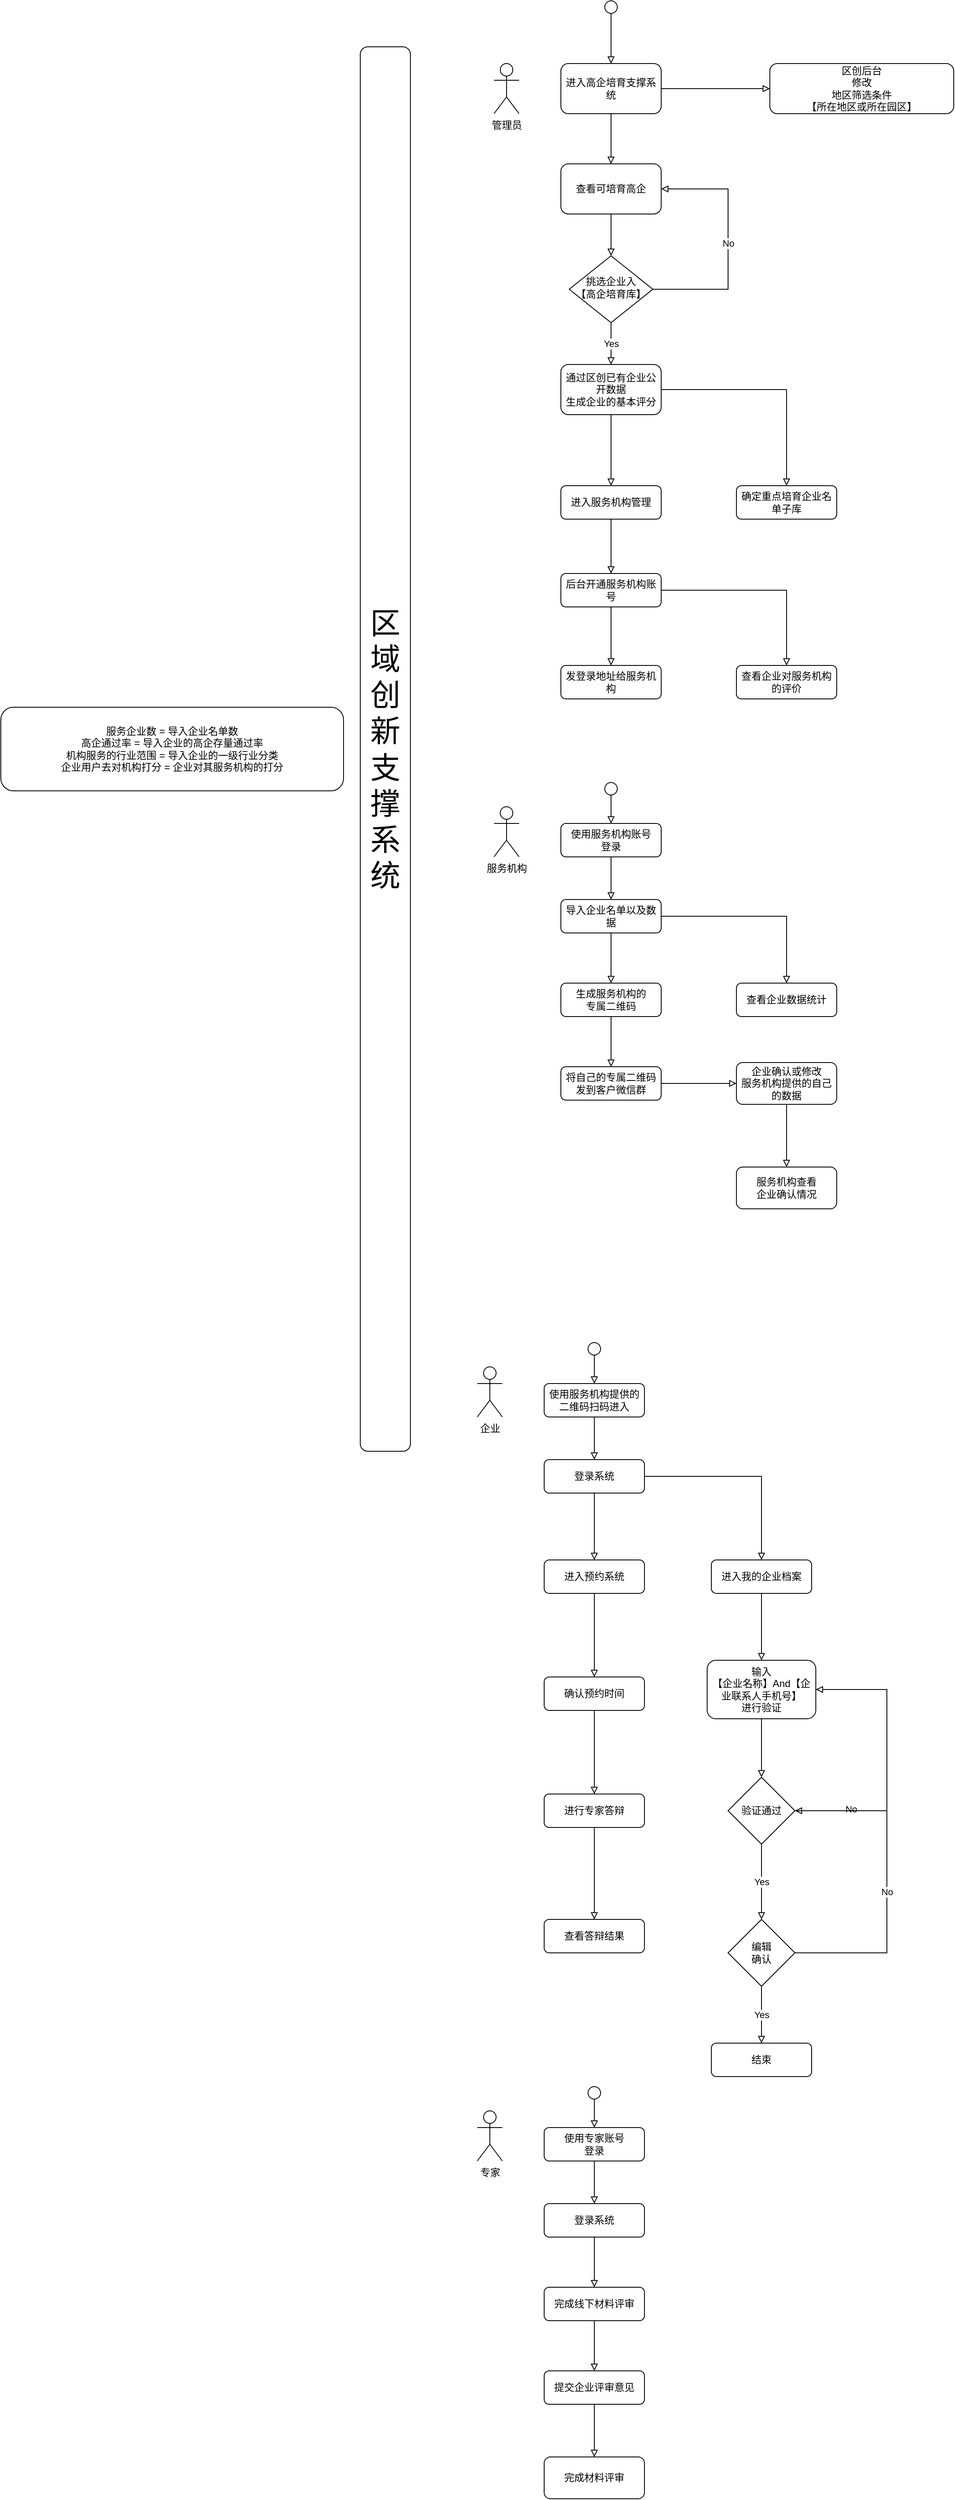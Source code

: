 <mxfile version="15.2.9" type="github">
  <diagram id="C5RBs43oDa-KdzZeNtuy" name="Page-1">
    <mxGraphModel dx="1865" dy="1716" grid="1" gridSize="10" guides="1" tooltips="1" connect="1" arrows="1" fold="1" page="1" pageScale="1" pageWidth="827" pageHeight="1169" math="0" shadow="0">
      <root>
        <mxCell id="WIyWlLk6GJQsqaUBKTNV-0" />
        <mxCell id="WIyWlLk6GJQsqaUBKTNV-1" parent="WIyWlLk6GJQsqaUBKTNV-0" />
        <mxCell id="WIyWlLk6GJQsqaUBKTNV-3" value="&lt;font style=&quot;font-size: 36px&quot;&gt;区域创新支撑系统&lt;/font&gt;" style="rounded=1;whiteSpace=wrap;html=1;fontSize=12;glass=0;strokeWidth=1;shadow=0;" parent="WIyWlLk6GJQsqaUBKTNV-1" vertex="1">
          <mxGeometry x="30" y="40" width="60" height="1680" as="geometry" />
        </mxCell>
        <mxCell id="96zpRkoXtQPEpziuU_wo-0" value="管理员" style="shape=umlActor;verticalLabelPosition=bottom;verticalAlign=top;html=1;outlineConnect=0;" vertex="1" parent="WIyWlLk6GJQsqaUBKTNV-1">
          <mxGeometry x="190" y="60" width="30" height="60" as="geometry" />
        </mxCell>
        <mxCell id="96zpRkoXtQPEpziuU_wo-14" value="" style="edgeStyle=orthogonalEdgeStyle;rounded=0;orthogonalLoop=1;jettySize=auto;html=1;endArrow=block;endFill=0;" edge="1" parent="WIyWlLk6GJQsqaUBKTNV-1" source="96zpRkoXtQPEpziuU_wo-3" target="96zpRkoXtQPEpziuU_wo-8">
          <mxGeometry relative="1" as="geometry" />
        </mxCell>
        <mxCell id="96zpRkoXtQPEpziuU_wo-23" style="edgeStyle=orthogonalEdgeStyle;rounded=0;orthogonalLoop=1;jettySize=auto;html=1;endArrow=block;endFill=0;" edge="1" parent="WIyWlLk6GJQsqaUBKTNV-1" source="96zpRkoXtQPEpziuU_wo-3" target="96zpRkoXtQPEpziuU_wo-22">
          <mxGeometry relative="1" as="geometry" />
        </mxCell>
        <mxCell id="96zpRkoXtQPEpziuU_wo-3" value="进入高企培育支撑系统" style="rounded=1;whiteSpace=wrap;html=1;" vertex="1" parent="WIyWlLk6GJQsqaUBKTNV-1">
          <mxGeometry x="270" y="60" width="120" height="60" as="geometry" />
        </mxCell>
        <mxCell id="96zpRkoXtQPEpziuU_wo-7" style="edgeStyle=orthogonalEdgeStyle;rounded=0;orthogonalLoop=1;jettySize=auto;html=1;entryX=0.5;entryY=0;entryDx=0;entryDy=0;endArrow=block;endFill=0;" edge="1" parent="WIyWlLk6GJQsqaUBKTNV-1" source="96zpRkoXtQPEpziuU_wo-6" target="96zpRkoXtQPEpziuU_wo-3">
          <mxGeometry relative="1" as="geometry" />
        </mxCell>
        <mxCell id="96zpRkoXtQPEpziuU_wo-6" value="" style="ellipse;whiteSpace=wrap;html=1;aspect=fixed;" vertex="1" parent="WIyWlLk6GJQsqaUBKTNV-1">
          <mxGeometry x="322.5" y="-15" width="15" height="15" as="geometry" />
        </mxCell>
        <mxCell id="96zpRkoXtQPEpziuU_wo-13" style="edgeStyle=orthogonalEdgeStyle;rounded=0;orthogonalLoop=1;jettySize=auto;html=1;endArrow=block;endFill=0;entryX=0.5;entryY=0;entryDx=0;entryDy=0;" edge="1" parent="WIyWlLk6GJQsqaUBKTNV-1" source="96zpRkoXtQPEpziuU_wo-8" target="96zpRkoXtQPEpziuU_wo-10">
          <mxGeometry relative="1" as="geometry">
            <mxPoint x="340" y="300" as="targetPoint" />
          </mxGeometry>
        </mxCell>
        <mxCell id="96zpRkoXtQPEpziuU_wo-8" value="查看可培育高企" style="rounded=1;whiteSpace=wrap;html=1;" vertex="1" parent="WIyWlLk6GJQsqaUBKTNV-1">
          <mxGeometry x="270" y="180" width="120" height="60" as="geometry" />
        </mxCell>
        <mxCell id="96zpRkoXtQPEpziuU_wo-17" value="Yes" style="edgeStyle=orthogonalEdgeStyle;rounded=0;orthogonalLoop=1;jettySize=auto;html=1;endArrow=block;endFill=0;" edge="1" parent="WIyWlLk6GJQsqaUBKTNV-1" source="96zpRkoXtQPEpziuU_wo-10" target="96zpRkoXtQPEpziuU_wo-15">
          <mxGeometry relative="1" as="geometry" />
        </mxCell>
        <mxCell id="96zpRkoXtQPEpziuU_wo-18" value="No" style="edgeStyle=orthogonalEdgeStyle;rounded=0;orthogonalLoop=1;jettySize=auto;html=1;exitX=1;exitY=0.5;exitDx=0;exitDy=0;entryX=1;entryY=0.5;entryDx=0;entryDy=0;endArrow=block;endFill=0;" edge="1" parent="WIyWlLk6GJQsqaUBKTNV-1" source="96zpRkoXtQPEpziuU_wo-10" target="96zpRkoXtQPEpziuU_wo-8">
          <mxGeometry relative="1" as="geometry">
            <Array as="points">
              <mxPoint x="470" y="330" />
              <mxPoint x="470" y="210" />
            </Array>
          </mxGeometry>
        </mxCell>
        <mxCell id="96zpRkoXtQPEpziuU_wo-10" value="挑选企业入&lt;br&gt;【高企培育库】" style="rhombus;whiteSpace=wrap;html=1;shadow=0;fontFamily=Helvetica;fontSize=12;align=center;strokeWidth=1;spacing=6;spacingTop=-4;" vertex="1" parent="WIyWlLk6GJQsqaUBKTNV-1">
          <mxGeometry x="280" y="290" width="100" height="80" as="geometry" />
        </mxCell>
        <mxCell id="96zpRkoXtQPEpziuU_wo-20" style="edgeStyle=orthogonalEdgeStyle;rounded=0;orthogonalLoop=1;jettySize=auto;html=1;exitX=0.5;exitY=1;exitDx=0;exitDy=0;entryX=0.5;entryY=0;entryDx=0;entryDy=0;endArrow=block;endFill=0;" edge="1" parent="WIyWlLk6GJQsqaUBKTNV-1" source="96zpRkoXtQPEpziuU_wo-15" target="96zpRkoXtQPEpziuU_wo-19">
          <mxGeometry relative="1" as="geometry" />
        </mxCell>
        <mxCell id="96zpRkoXtQPEpziuU_wo-24" style="edgeStyle=orthogonalEdgeStyle;rounded=0;orthogonalLoop=1;jettySize=auto;html=1;exitX=1;exitY=0.5;exitDx=0;exitDy=0;endArrow=block;endFill=0;entryX=0.5;entryY=0;entryDx=0;entryDy=0;" edge="1" parent="WIyWlLk6GJQsqaUBKTNV-1" source="96zpRkoXtQPEpziuU_wo-15" target="96zpRkoXtQPEpziuU_wo-25">
          <mxGeometry relative="1" as="geometry">
            <mxPoint x="540" y="570" as="targetPoint" />
          </mxGeometry>
        </mxCell>
        <mxCell id="96zpRkoXtQPEpziuU_wo-15" value="通过区创已有企业公开数据&lt;br&gt;生成企业的基本评分" style="rounded=1;whiteSpace=wrap;html=1;" vertex="1" parent="WIyWlLk6GJQsqaUBKTNV-1">
          <mxGeometry x="270" y="420" width="120" height="60" as="geometry" />
        </mxCell>
        <mxCell id="96zpRkoXtQPEpziuU_wo-26" style="edgeStyle=orthogonalEdgeStyle;rounded=0;orthogonalLoop=1;jettySize=auto;html=1;exitX=0.5;exitY=1;exitDx=0;exitDy=0;endArrow=block;endFill=0;" edge="1" parent="WIyWlLk6GJQsqaUBKTNV-1" source="96zpRkoXtQPEpziuU_wo-19" target="96zpRkoXtQPEpziuU_wo-21">
          <mxGeometry relative="1" as="geometry" />
        </mxCell>
        <mxCell id="96zpRkoXtQPEpziuU_wo-19" value="进入服务机构管理" style="rounded=1;whiteSpace=wrap;html=1;fontSize=12;glass=0;strokeWidth=1;shadow=0;" vertex="1" parent="WIyWlLk6GJQsqaUBKTNV-1">
          <mxGeometry x="270" y="565" width="120" height="40" as="geometry" />
        </mxCell>
        <mxCell id="96zpRkoXtQPEpziuU_wo-34" style="edgeStyle=orthogonalEdgeStyle;rounded=0;orthogonalLoop=1;jettySize=auto;html=1;exitX=0.5;exitY=1;exitDx=0;exitDy=0;entryX=0.5;entryY=0;entryDx=0;entryDy=0;endArrow=block;endFill=0;" edge="1" parent="WIyWlLk6GJQsqaUBKTNV-1" source="96zpRkoXtQPEpziuU_wo-21" target="96zpRkoXtQPEpziuU_wo-33">
          <mxGeometry relative="1" as="geometry" />
        </mxCell>
        <mxCell id="96zpRkoXtQPEpziuU_wo-49" style="edgeStyle=orthogonalEdgeStyle;rounded=0;orthogonalLoop=1;jettySize=auto;html=1;endArrow=block;endFill=0;" edge="1" parent="WIyWlLk6GJQsqaUBKTNV-1" source="96zpRkoXtQPEpziuU_wo-21" target="96zpRkoXtQPEpziuU_wo-48">
          <mxGeometry relative="1" as="geometry" />
        </mxCell>
        <mxCell id="96zpRkoXtQPEpziuU_wo-21" value="后台开通服务机构账号" style="rounded=1;whiteSpace=wrap;html=1;" vertex="1" parent="WIyWlLk6GJQsqaUBKTNV-1">
          <mxGeometry x="270" y="670" width="120" height="40" as="geometry" />
        </mxCell>
        <mxCell id="96zpRkoXtQPEpziuU_wo-22" value="区创后台&lt;br&gt;修改&lt;br&gt;地区筛选条件&lt;br&gt;【所在地区或所在园区】" style="rounded=1;whiteSpace=wrap;html=1;" vertex="1" parent="WIyWlLk6GJQsqaUBKTNV-1">
          <mxGeometry x="520" y="60" width="220" height="60" as="geometry" />
        </mxCell>
        <mxCell id="96zpRkoXtQPEpziuU_wo-25" value="确定重点培育企业名单子库" style="rounded=1;whiteSpace=wrap;html=1;fontSize=12;glass=0;strokeWidth=1;shadow=0;" vertex="1" parent="WIyWlLk6GJQsqaUBKTNV-1">
          <mxGeometry x="480" y="565" width="120" height="40" as="geometry" />
        </mxCell>
        <mxCell id="96zpRkoXtQPEpziuU_wo-38" style="edgeStyle=orthogonalEdgeStyle;rounded=0;orthogonalLoop=1;jettySize=auto;html=1;endArrow=block;endFill=0;" edge="1" parent="WIyWlLk6GJQsqaUBKTNV-1" source="96zpRkoXtQPEpziuU_wo-27" target="96zpRkoXtQPEpziuU_wo-36">
          <mxGeometry relative="1" as="geometry" />
        </mxCell>
        <mxCell id="96zpRkoXtQPEpziuU_wo-27" value="" style="ellipse;whiteSpace=wrap;html=1;aspect=fixed;" vertex="1" parent="WIyWlLk6GJQsqaUBKTNV-1">
          <mxGeometry x="322.5" y="920" width="15" height="15" as="geometry" />
        </mxCell>
        <mxCell id="96zpRkoXtQPEpziuU_wo-31" value="&lt;div&gt;服务企业数 = 导入企业名单数&lt;/div&gt;&lt;div&gt;高企通过率 = 导入企业的高企存量通过率&lt;/div&gt;&lt;div&gt;机构服务的行业范围 = 导入企业的一级行业分类&lt;/div&gt;&lt;div&gt;企业用户去对机构打分 = 企业对其服务机构的打分&lt;/div&gt;" style="rounded=1;whiteSpace=wrap;html=1;" vertex="1" parent="WIyWlLk6GJQsqaUBKTNV-1">
          <mxGeometry x="-400" y="830" width="410" height="100" as="geometry" />
        </mxCell>
        <mxCell id="96zpRkoXtQPEpziuU_wo-33" value="发登录地址给服务机构" style="rounded=1;whiteSpace=wrap;html=1;fontSize=12;glass=0;strokeWidth=1;shadow=0;" vertex="1" parent="WIyWlLk6GJQsqaUBKTNV-1">
          <mxGeometry x="270" y="780" width="120" height="40" as="geometry" />
        </mxCell>
        <mxCell id="96zpRkoXtQPEpziuU_wo-35" value="查看企业数据统计" style="rounded=1;whiteSpace=wrap;html=1;fontSize=12;glass=0;strokeWidth=1;shadow=0;" vertex="1" parent="WIyWlLk6GJQsqaUBKTNV-1">
          <mxGeometry x="480" y="1160" width="120" height="40" as="geometry" />
        </mxCell>
        <mxCell id="96zpRkoXtQPEpziuU_wo-39" style="edgeStyle=orthogonalEdgeStyle;rounded=0;orthogonalLoop=1;jettySize=auto;html=1;entryX=0.5;entryY=0;entryDx=0;entryDy=0;endArrow=block;endFill=0;" edge="1" parent="WIyWlLk6GJQsqaUBKTNV-1" source="96zpRkoXtQPEpziuU_wo-36" target="96zpRkoXtQPEpziuU_wo-37">
          <mxGeometry relative="1" as="geometry" />
        </mxCell>
        <mxCell id="96zpRkoXtQPEpziuU_wo-40" style="edgeStyle=orthogonalEdgeStyle;rounded=0;orthogonalLoop=1;jettySize=auto;html=1;endArrow=block;endFill=0;exitX=1;exitY=0.5;exitDx=0;exitDy=0;" edge="1" parent="WIyWlLk6GJQsqaUBKTNV-1" source="96zpRkoXtQPEpziuU_wo-37" target="96zpRkoXtQPEpziuU_wo-35">
          <mxGeometry relative="1" as="geometry" />
        </mxCell>
        <mxCell id="96zpRkoXtQPEpziuU_wo-36" value="使用服务机构账号&lt;br&gt;登录" style="rounded=1;whiteSpace=wrap;html=1;fontSize=12;glass=0;strokeWidth=1;shadow=0;" vertex="1" parent="WIyWlLk6GJQsqaUBKTNV-1">
          <mxGeometry x="270" y="969" width="120" height="40" as="geometry" />
        </mxCell>
        <mxCell id="96zpRkoXtQPEpziuU_wo-42" style="edgeStyle=orthogonalEdgeStyle;rounded=0;orthogonalLoop=1;jettySize=auto;html=1;entryX=0.5;entryY=0;entryDx=0;entryDy=0;endArrow=block;endFill=0;" edge="1" parent="WIyWlLk6GJQsqaUBKTNV-1" source="96zpRkoXtQPEpziuU_wo-37" target="96zpRkoXtQPEpziuU_wo-41">
          <mxGeometry relative="1" as="geometry" />
        </mxCell>
        <mxCell id="96zpRkoXtQPEpziuU_wo-37" value="导入企业名单以及数据" style="rounded=1;whiteSpace=wrap;html=1;fontSize=12;glass=0;strokeWidth=1;shadow=0;" vertex="1" parent="WIyWlLk6GJQsqaUBKTNV-1">
          <mxGeometry x="270" y="1060" width="120" height="40" as="geometry" />
        </mxCell>
        <mxCell id="96zpRkoXtQPEpziuU_wo-46" style="edgeStyle=orthogonalEdgeStyle;rounded=0;orthogonalLoop=1;jettySize=auto;html=1;exitX=0.5;exitY=1;exitDx=0;exitDy=0;endArrow=block;endFill=0;" edge="1" parent="WIyWlLk6GJQsqaUBKTNV-1" source="96zpRkoXtQPEpziuU_wo-41" target="96zpRkoXtQPEpziuU_wo-43">
          <mxGeometry relative="1" as="geometry" />
        </mxCell>
        <mxCell id="96zpRkoXtQPEpziuU_wo-41" value="生成服务机构的&lt;br&gt;专属二维码" style="rounded=1;whiteSpace=wrap;html=1;fontSize=12;glass=0;strokeWidth=1;shadow=0;" vertex="1" parent="WIyWlLk6GJQsqaUBKTNV-1">
          <mxGeometry x="270" y="1160" width="120" height="40" as="geometry" />
        </mxCell>
        <mxCell id="96zpRkoXtQPEpziuU_wo-45" style="edgeStyle=orthogonalEdgeStyle;rounded=0;orthogonalLoop=1;jettySize=auto;html=1;exitX=1;exitY=0.5;exitDx=0;exitDy=0;entryX=0;entryY=0.5;entryDx=0;entryDy=0;endArrow=block;endFill=0;" edge="1" parent="WIyWlLk6GJQsqaUBKTNV-1" source="96zpRkoXtQPEpziuU_wo-43" target="96zpRkoXtQPEpziuU_wo-44">
          <mxGeometry relative="1" as="geometry" />
        </mxCell>
        <mxCell id="96zpRkoXtQPEpziuU_wo-43" value="将自己的专属二维码&lt;br&gt;发到客户微信群" style="rounded=1;whiteSpace=wrap;html=1;fontSize=12;glass=0;strokeWidth=1;shadow=0;" vertex="1" parent="WIyWlLk6GJQsqaUBKTNV-1">
          <mxGeometry x="270" y="1260" width="120" height="40" as="geometry" />
        </mxCell>
        <mxCell id="96zpRkoXtQPEpziuU_wo-82" value="" style="edgeStyle=orthogonalEdgeStyle;rounded=0;orthogonalLoop=1;jettySize=auto;html=1;endArrow=block;endFill=0;" edge="1" parent="WIyWlLk6GJQsqaUBKTNV-1" source="96zpRkoXtQPEpziuU_wo-44" target="96zpRkoXtQPEpziuU_wo-81">
          <mxGeometry relative="1" as="geometry" />
        </mxCell>
        <mxCell id="96zpRkoXtQPEpziuU_wo-44" value="&lt;span&gt;企业确认或修改&lt;/span&gt;&lt;br&gt;&lt;span&gt;服务机构提供的自己的数据&lt;/span&gt;" style="rounded=1;whiteSpace=wrap;html=1;fontSize=12;glass=0;strokeWidth=1;shadow=0;" vertex="1" parent="WIyWlLk6GJQsqaUBKTNV-1">
          <mxGeometry x="480" y="1255" width="120" height="50" as="geometry" />
        </mxCell>
        <mxCell id="96zpRkoXtQPEpziuU_wo-47" value="服务机构" style="shape=umlActor;verticalLabelPosition=bottom;verticalAlign=top;html=1;outlineConnect=0;" vertex="1" parent="WIyWlLk6GJQsqaUBKTNV-1">
          <mxGeometry x="190" y="949" width="30" height="60" as="geometry" />
        </mxCell>
        <mxCell id="96zpRkoXtQPEpziuU_wo-48" value="查看企业对服务机构的评价" style="rounded=1;whiteSpace=wrap;html=1;" vertex="1" parent="WIyWlLk6GJQsqaUBKTNV-1">
          <mxGeometry x="480" y="780" width="120" height="40" as="geometry" />
        </mxCell>
        <mxCell id="96zpRkoXtQPEpziuU_wo-50" style="edgeStyle=orthogonalEdgeStyle;rounded=0;orthogonalLoop=1;jettySize=auto;html=1;endArrow=block;endFill=0;" edge="1" parent="WIyWlLk6GJQsqaUBKTNV-1" source="96zpRkoXtQPEpziuU_wo-51" target="96zpRkoXtQPEpziuU_wo-53">
          <mxGeometry relative="1" as="geometry" />
        </mxCell>
        <mxCell id="96zpRkoXtQPEpziuU_wo-51" value="" style="ellipse;whiteSpace=wrap;html=1;aspect=fixed;" vertex="1" parent="WIyWlLk6GJQsqaUBKTNV-1">
          <mxGeometry x="302.5" y="1590" width="15" height="15" as="geometry" />
        </mxCell>
        <mxCell id="96zpRkoXtQPEpziuU_wo-52" style="edgeStyle=orthogonalEdgeStyle;rounded=0;orthogonalLoop=1;jettySize=auto;html=1;entryX=0.5;entryY=0;entryDx=0;entryDy=0;endArrow=block;endFill=0;" edge="1" parent="WIyWlLk6GJQsqaUBKTNV-1" source="96zpRkoXtQPEpziuU_wo-53" target="96zpRkoXtQPEpziuU_wo-55">
          <mxGeometry relative="1" as="geometry" />
        </mxCell>
        <mxCell id="96zpRkoXtQPEpziuU_wo-53" value="使用服务机构提供的二维码扫码进入" style="rounded=1;whiteSpace=wrap;html=1;fontSize=12;glass=0;strokeWidth=1;shadow=0;" vertex="1" parent="WIyWlLk6GJQsqaUBKTNV-1">
          <mxGeometry x="250" y="1639" width="120" height="40" as="geometry" />
        </mxCell>
        <mxCell id="96zpRkoXtQPEpziuU_wo-60" value="" style="edgeStyle=orthogonalEdgeStyle;rounded=0;orthogonalLoop=1;jettySize=auto;html=1;endArrow=block;endFill=0;" edge="1" parent="WIyWlLk6GJQsqaUBKTNV-1" source="96zpRkoXtQPEpziuU_wo-55" target="96zpRkoXtQPEpziuU_wo-58">
          <mxGeometry relative="1" as="geometry" />
        </mxCell>
        <mxCell id="96zpRkoXtQPEpziuU_wo-61" style="edgeStyle=orthogonalEdgeStyle;rounded=0;orthogonalLoop=1;jettySize=auto;html=1;endArrow=block;endFill=0;" edge="1" parent="WIyWlLk6GJQsqaUBKTNV-1" source="96zpRkoXtQPEpziuU_wo-55" target="96zpRkoXtQPEpziuU_wo-59">
          <mxGeometry relative="1" as="geometry" />
        </mxCell>
        <mxCell id="96zpRkoXtQPEpziuU_wo-55" value="登录系统" style="rounded=1;whiteSpace=wrap;html=1;fontSize=12;glass=0;strokeWidth=1;shadow=0;" vertex="1" parent="WIyWlLk6GJQsqaUBKTNV-1">
          <mxGeometry x="250" y="1730" width="120" height="40" as="geometry" />
        </mxCell>
        <mxCell id="96zpRkoXtQPEpziuU_wo-56" value="企业" style="shape=umlActor;verticalLabelPosition=bottom;verticalAlign=top;html=1;outlineConnect=0;" vertex="1" parent="WIyWlLk6GJQsqaUBKTNV-1">
          <mxGeometry x="170" y="1619" width="30" height="60" as="geometry" />
        </mxCell>
        <mxCell id="96zpRkoXtQPEpziuU_wo-74" value="" style="edgeStyle=orthogonalEdgeStyle;rounded=0;orthogonalLoop=1;jettySize=auto;html=1;endArrow=block;endFill=0;" edge="1" parent="WIyWlLk6GJQsqaUBKTNV-1" source="96zpRkoXtQPEpziuU_wo-58" target="96zpRkoXtQPEpziuU_wo-73">
          <mxGeometry relative="1" as="geometry" />
        </mxCell>
        <mxCell id="96zpRkoXtQPEpziuU_wo-58" value="进入预约系统" style="rounded=1;whiteSpace=wrap;html=1;fontSize=12;glass=0;strokeWidth=1;shadow=0;" vertex="1" parent="WIyWlLk6GJQsqaUBKTNV-1">
          <mxGeometry x="250" y="1850" width="120" height="40" as="geometry" />
        </mxCell>
        <mxCell id="96zpRkoXtQPEpziuU_wo-64" style="edgeStyle=orthogonalEdgeStyle;rounded=0;orthogonalLoop=1;jettySize=auto;html=1;entryX=0.5;entryY=0;entryDx=0;entryDy=0;endArrow=block;endFill=0;" edge="1" parent="WIyWlLk6GJQsqaUBKTNV-1" source="96zpRkoXtQPEpziuU_wo-59" target="96zpRkoXtQPEpziuU_wo-63">
          <mxGeometry relative="1" as="geometry" />
        </mxCell>
        <mxCell id="96zpRkoXtQPEpziuU_wo-59" value="进入我的企业档案" style="rounded=1;whiteSpace=wrap;html=1;fontSize=12;glass=0;strokeWidth=1;shadow=0;" vertex="1" parent="WIyWlLk6GJQsqaUBKTNV-1">
          <mxGeometry x="450" y="1850" width="120" height="40" as="geometry" />
        </mxCell>
        <mxCell id="96zpRkoXtQPEpziuU_wo-66" value="" style="edgeStyle=orthogonalEdgeStyle;rounded=0;orthogonalLoop=1;jettySize=auto;html=1;endArrow=block;endFill=0;" edge="1" parent="WIyWlLk6GJQsqaUBKTNV-1" source="96zpRkoXtQPEpziuU_wo-63" target="96zpRkoXtQPEpziuU_wo-65">
          <mxGeometry relative="1" as="geometry" />
        </mxCell>
        <mxCell id="96zpRkoXtQPEpziuU_wo-63" value="输入&lt;br&gt;【企业名称】And【企业联系人手机号】&lt;br&gt;进行验证" style="rounded=1;whiteSpace=wrap;html=1;fontSize=12;glass=0;strokeWidth=1;shadow=0;" vertex="1" parent="WIyWlLk6GJQsqaUBKTNV-1">
          <mxGeometry x="445" y="1970" width="130" height="70" as="geometry" />
        </mxCell>
        <mxCell id="96zpRkoXtQPEpziuU_wo-67" style="edgeStyle=orthogonalEdgeStyle;rounded=0;orthogonalLoop=1;jettySize=auto;html=1;entryX=1;entryY=0.5;entryDx=0;entryDy=0;endArrow=block;endFill=0;" edge="1" parent="WIyWlLk6GJQsqaUBKTNV-1" source="96zpRkoXtQPEpziuU_wo-65" target="96zpRkoXtQPEpziuU_wo-63">
          <mxGeometry relative="1" as="geometry">
            <Array as="points">
              <mxPoint x="660" y="2150" />
              <mxPoint x="660" y="2005" />
            </Array>
          </mxGeometry>
        </mxCell>
        <mxCell id="96zpRkoXtQPEpziuU_wo-69" value="No" style="edgeLabel;html=1;align=center;verticalAlign=middle;resizable=0;points=[];" vertex="1" connectable="0" parent="96zpRkoXtQPEpziuU_wo-67">
          <mxGeometry x="-0.605" y="2" relative="1" as="geometry">
            <mxPoint as="offset" />
          </mxGeometry>
        </mxCell>
        <mxCell id="96zpRkoXtQPEpziuU_wo-70" value="Yes" style="edgeStyle=orthogonalEdgeStyle;rounded=0;orthogonalLoop=1;jettySize=auto;html=1;endArrow=block;endFill=0;" edge="1" parent="WIyWlLk6GJQsqaUBKTNV-1" source="96zpRkoXtQPEpziuU_wo-65" target="96zpRkoXtQPEpziuU_wo-68">
          <mxGeometry relative="1" as="geometry" />
        </mxCell>
        <mxCell id="96zpRkoXtQPEpziuU_wo-65" value="验证通过" style="rhombus;whiteSpace=wrap;html=1;" vertex="1" parent="WIyWlLk6GJQsqaUBKTNV-1">
          <mxGeometry x="470" y="2110" width="80" height="80" as="geometry" />
        </mxCell>
        <mxCell id="96zpRkoXtQPEpziuU_wo-72" value="Yes" style="edgeStyle=orthogonalEdgeStyle;rounded=0;orthogonalLoop=1;jettySize=auto;html=1;endArrow=block;endFill=0;" edge="1" parent="WIyWlLk6GJQsqaUBKTNV-1" source="96zpRkoXtQPEpziuU_wo-68" target="96zpRkoXtQPEpziuU_wo-71">
          <mxGeometry relative="1" as="geometry" />
        </mxCell>
        <mxCell id="96zpRkoXtQPEpziuU_wo-79" style="edgeStyle=orthogonalEdgeStyle;rounded=0;orthogonalLoop=1;jettySize=auto;html=1;entryX=1;entryY=0.5;entryDx=0;entryDy=0;endArrow=block;endFill=0;" edge="1" parent="WIyWlLk6GJQsqaUBKTNV-1" source="96zpRkoXtQPEpziuU_wo-68" target="96zpRkoXtQPEpziuU_wo-65">
          <mxGeometry relative="1" as="geometry">
            <Array as="points">
              <mxPoint x="660" y="2320" />
              <mxPoint x="660" y="2150" />
            </Array>
          </mxGeometry>
        </mxCell>
        <mxCell id="96zpRkoXtQPEpziuU_wo-80" value="No" style="edgeLabel;html=1;align=center;verticalAlign=middle;resizable=0;points=[];" vertex="1" connectable="0" parent="96zpRkoXtQPEpziuU_wo-79">
          <mxGeometry x="-0.06" relative="1" as="geometry">
            <mxPoint as="offset" />
          </mxGeometry>
        </mxCell>
        <mxCell id="96zpRkoXtQPEpziuU_wo-68" value="编辑&lt;br&gt;确认" style="rhombus;whiteSpace=wrap;html=1;" vertex="1" parent="WIyWlLk6GJQsqaUBKTNV-1">
          <mxGeometry x="470" y="2280" width="80" height="80" as="geometry" />
        </mxCell>
        <mxCell id="96zpRkoXtQPEpziuU_wo-71" value="结束" style="rounded=1;whiteSpace=wrap;html=1;fontSize=12;glass=0;strokeWidth=1;shadow=0;" vertex="1" parent="WIyWlLk6GJQsqaUBKTNV-1">
          <mxGeometry x="450" y="2428" width="120" height="40" as="geometry" />
        </mxCell>
        <mxCell id="96zpRkoXtQPEpziuU_wo-76" value="" style="edgeStyle=orthogonalEdgeStyle;rounded=0;orthogonalLoop=1;jettySize=auto;html=1;endArrow=block;endFill=0;" edge="1" parent="WIyWlLk6GJQsqaUBKTNV-1" source="96zpRkoXtQPEpziuU_wo-73" target="96zpRkoXtQPEpziuU_wo-75">
          <mxGeometry relative="1" as="geometry" />
        </mxCell>
        <mxCell id="96zpRkoXtQPEpziuU_wo-73" value="确认预约时间" style="rounded=1;whiteSpace=wrap;html=1;fontSize=12;glass=0;strokeWidth=1;shadow=0;" vertex="1" parent="WIyWlLk6GJQsqaUBKTNV-1">
          <mxGeometry x="250" y="1990" width="120" height="40" as="geometry" />
        </mxCell>
        <mxCell id="96zpRkoXtQPEpziuU_wo-78" value="" style="edgeStyle=orthogonalEdgeStyle;rounded=0;orthogonalLoop=1;jettySize=auto;html=1;endArrow=block;endFill=0;" edge="1" parent="WIyWlLk6GJQsqaUBKTNV-1" source="96zpRkoXtQPEpziuU_wo-75" target="96zpRkoXtQPEpziuU_wo-77">
          <mxGeometry relative="1" as="geometry" />
        </mxCell>
        <mxCell id="96zpRkoXtQPEpziuU_wo-75" value="进行专家答辩" style="rounded=1;whiteSpace=wrap;html=1;fontSize=12;glass=0;strokeWidth=1;shadow=0;" vertex="1" parent="WIyWlLk6GJQsqaUBKTNV-1">
          <mxGeometry x="250" y="2130" width="120" height="40" as="geometry" />
        </mxCell>
        <mxCell id="96zpRkoXtQPEpziuU_wo-77" value="查看答辩结果" style="rounded=1;whiteSpace=wrap;html=1;fontSize=12;glass=0;strokeWidth=1;shadow=0;" vertex="1" parent="WIyWlLk6GJQsqaUBKTNV-1">
          <mxGeometry x="250" y="2280" width="120" height="40" as="geometry" />
        </mxCell>
        <mxCell id="96zpRkoXtQPEpziuU_wo-81" value="服务机构查看&lt;br&gt;企业确认情况" style="rounded=1;whiteSpace=wrap;html=1;fontSize=12;glass=0;strokeWidth=1;shadow=0;" vertex="1" parent="WIyWlLk6GJQsqaUBKTNV-1">
          <mxGeometry x="480" y="1380" width="120" height="50" as="geometry" />
        </mxCell>
        <mxCell id="96zpRkoXtQPEpziuU_wo-99" style="edgeStyle=orthogonalEdgeStyle;rounded=0;orthogonalLoop=1;jettySize=auto;html=1;endArrow=block;endFill=0;" edge="1" parent="WIyWlLk6GJQsqaUBKTNV-1" source="96zpRkoXtQPEpziuU_wo-100" target="96zpRkoXtQPEpziuU_wo-104">
          <mxGeometry relative="1" as="geometry" />
        </mxCell>
        <mxCell id="96zpRkoXtQPEpziuU_wo-100" value="" style="ellipse;whiteSpace=wrap;html=1;aspect=fixed;" vertex="1" parent="WIyWlLk6GJQsqaUBKTNV-1">
          <mxGeometry x="302.5" y="2480" width="15" height="15" as="geometry" />
        </mxCell>
        <mxCell id="96zpRkoXtQPEpziuU_wo-102" style="edgeStyle=orthogonalEdgeStyle;rounded=0;orthogonalLoop=1;jettySize=auto;html=1;entryX=0.5;entryY=0;entryDx=0;entryDy=0;endArrow=block;endFill=0;" edge="1" parent="WIyWlLk6GJQsqaUBKTNV-1" source="96zpRkoXtQPEpziuU_wo-104" target="96zpRkoXtQPEpziuU_wo-106">
          <mxGeometry relative="1" as="geometry" />
        </mxCell>
        <mxCell id="96zpRkoXtQPEpziuU_wo-104" value="使用专家账号&lt;br&gt;登录" style="rounded=1;whiteSpace=wrap;html=1;fontSize=12;glass=0;strokeWidth=1;shadow=0;" vertex="1" parent="WIyWlLk6GJQsqaUBKTNV-1">
          <mxGeometry x="250" y="2529" width="120" height="40" as="geometry" />
        </mxCell>
        <mxCell id="96zpRkoXtQPEpziuU_wo-105" style="edgeStyle=orthogonalEdgeStyle;rounded=0;orthogonalLoop=1;jettySize=auto;html=1;entryX=0.5;entryY=0;entryDx=0;entryDy=0;endArrow=block;endFill=0;" edge="1" parent="WIyWlLk6GJQsqaUBKTNV-1" source="96zpRkoXtQPEpziuU_wo-106" target="96zpRkoXtQPEpziuU_wo-108">
          <mxGeometry relative="1" as="geometry" />
        </mxCell>
        <mxCell id="96zpRkoXtQPEpziuU_wo-106" value="登录系统" style="rounded=1;whiteSpace=wrap;html=1;fontSize=12;glass=0;strokeWidth=1;shadow=0;" vertex="1" parent="WIyWlLk6GJQsqaUBKTNV-1">
          <mxGeometry x="250" y="2620" width="120" height="40" as="geometry" />
        </mxCell>
        <mxCell id="96zpRkoXtQPEpziuU_wo-107" style="edgeStyle=orthogonalEdgeStyle;rounded=0;orthogonalLoop=1;jettySize=auto;html=1;exitX=0.5;exitY=1;exitDx=0;exitDy=0;endArrow=block;endFill=0;" edge="1" parent="WIyWlLk6GJQsqaUBKTNV-1" source="96zpRkoXtQPEpziuU_wo-108" target="96zpRkoXtQPEpziuU_wo-110">
          <mxGeometry relative="1" as="geometry" />
        </mxCell>
        <mxCell id="96zpRkoXtQPEpziuU_wo-108" value="完成线下材料评审" style="rounded=1;whiteSpace=wrap;html=1;fontSize=12;glass=0;strokeWidth=1;shadow=0;" vertex="1" parent="WIyWlLk6GJQsqaUBKTNV-1">
          <mxGeometry x="250" y="2720" width="120" height="40" as="geometry" />
        </mxCell>
        <mxCell id="96zpRkoXtQPEpziuU_wo-115" value="" style="edgeStyle=orthogonalEdgeStyle;rounded=0;orthogonalLoop=1;jettySize=auto;html=1;endArrow=block;endFill=0;" edge="1" parent="WIyWlLk6GJQsqaUBKTNV-1" source="96zpRkoXtQPEpziuU_wo-110" target="96zpRkoXtQPEpziuU_wo-114">
          <mxGeometry relative="1" as="geometry" />
        </mxCell>
        <mxCell id="96zpRkoXtQPEpziuU_wo-110" value="提交企业评审意见" style="rounded=1;whiteSpace=wrap;html=1;fontSize=12;glass=0;strokeWidth=1;shadow=0;" vertex="1" parent="WIyWlLk6GJQsqaUBKTNV-1">
          <mxGeometry x="250" y="2820" width="120" height="40" as="geometry" />
        </mxCell>
        <mxCell id="96zpRkoXtQPEpziuU_wo-113" value="专家" style="shape=umlActor;verticalLabelPosition=bottom;verticalAlign=top;html=1;outlineConnect=0;" vertex="1" parent="WIyWlLk6GJQsqaUBKTNV-1">
          <mxGeometry x="170" y="2509" width="30" height="60" as="geometry" />
        </mxCell>
        <mxCell id="96zpRkoXtQPEpziuU_wo-114" value="完成材料评审" style="rounded=1;whiteSpace=wrap;html=1;fontSize=12;glass=0;strokeWidth=1;shadow=0;" vertex="1" parent="WIyWlLk6GJQsqaUBKTNV-1">
          <mxGeometry x="250" y="2923" width="120" height="50" as="geometry" />
        </mxCell>
      </root>
    </mxGraphModel>
  </diagram>
</mxfile>
